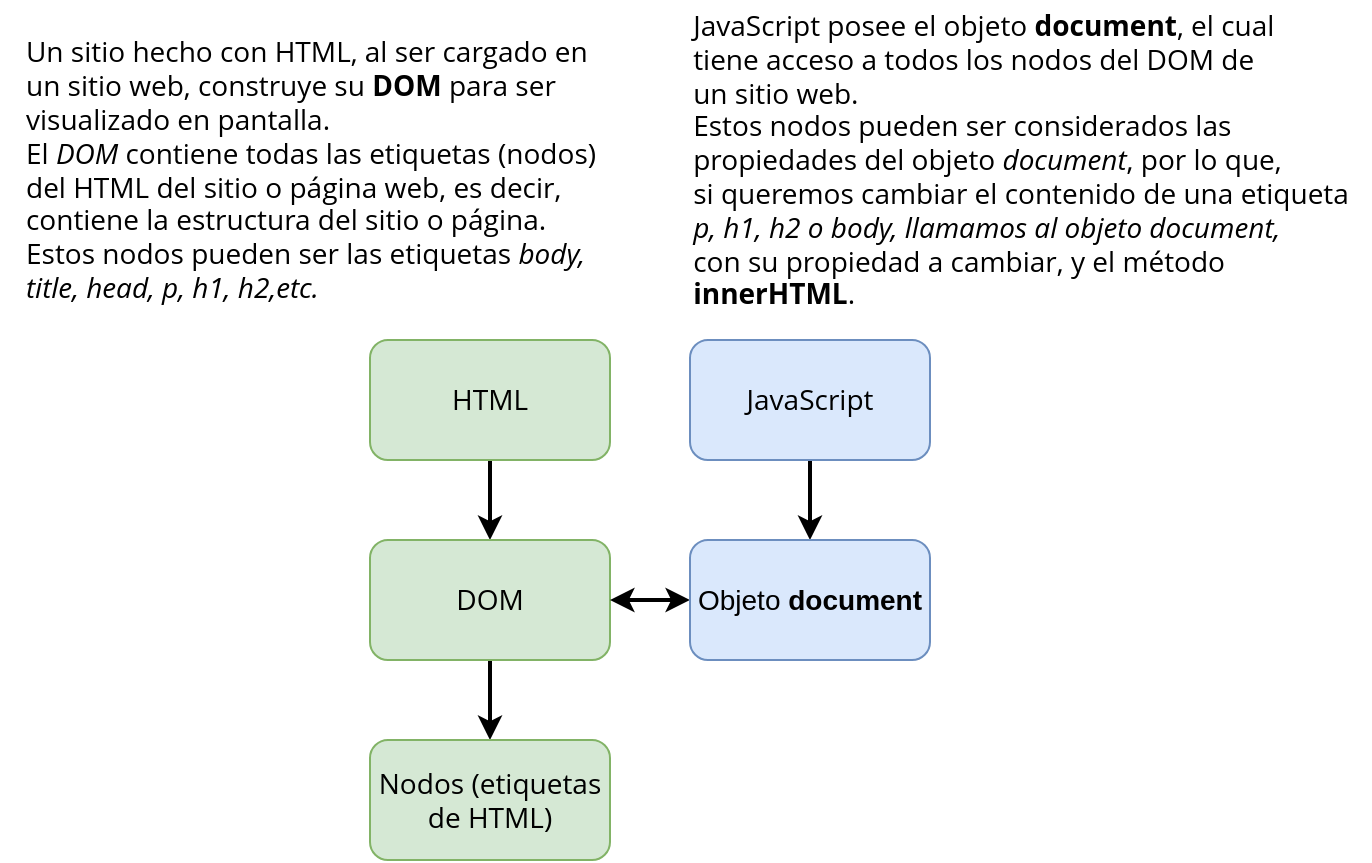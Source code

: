 <mxfile version="20.6.0" type="device"><diagram id="cs-t-FTfFbgrj6Pxzk6q" name="Página-1"><mxGraphModel dx="1374" dy="754" grid="1" gridSize="10" guides="1" tooltips="1" connect="1" arrows="1" fold="1" page="1" pageScale="1" pageWidth="3300" pageHeight="2339" math="0" shadow="0"><root><mxCell id="0"/><mxCell id="1" parent="0"/><mxCell id="rJGj5yqMsFPkwLtpLuc1-8" style="edgeStyle=orthogonalEdgeStyle;rounded=0;orthogonalLoop=1;jettySize=auto;html=1;entryX=0.5;entryY=0;entryDx=0;entryDy=0;fontSize=14;strokeWidth=2;" edge="1" parent="1" source="rJGj5yqMsFPkwLtpLuc1-1" target="rJGj5yqMsFPkwLtpLuc1-2"><mxGeometry relative="1" as="geometry"/></mxCell><mxCell id="rJGj5yqMsFPkwLtpLuc1-1" value="HTML" style="rounded=1;whiteSpace=wrap;html=1;fontSize=14;fontFamily=Open Sans;fontSource=https%3A%2F%2Ffonts.googleapis.com%2Fcss%3Ffamily%3DOpen%2BSans;fillColor=#d5e8d4;strokeColor=#82b366;" vertex="1" parent="1"><mxGeometry x="360" y="200" width="120" height="60" as="geometry"/></mxCell><mxCell id="rJGj5yqMsFPkwLtpLuc1-9" style="edgeStyle=orthogonalEdgeStyle;rounded=0;orthogonalLoop=1;jettySize=auto;html=1;entryX=0.5;entryY=0;entryDx=0;entryDy=0;fontSize=14;strokeWidth=2;" edge="1" parent="1" source="rJGj5yqMsFPkwLtpLuc1-2" target="rJGj5yqMsFPkwLtpLuc1-3"><mxGeometry relative="1" as="geometry"/></mxCell><mxCell id="rJGj5yqMsFPkwLtpLuc1-2" value="DOM" style="rounded=1;whiteSpace=wrap;html=1;fontSize=14;fontFamily=Open Sans;fontSource=https%3A%2F%2Ffonts.googleapis.com%2Fcss%3Ffamily%3DOpen%2BSans;fillColor=#d5e8d4;strokeColor=#82b366;" vertex="1" parent="1"><mxGeometry x="360" y="300" width="120" height="60" as="geometry"/></mxCell><mxCell id="rJGj5yqMsFPkwLtpLuc1-3" value="Nodos (etiquetas de HTML)" style="rounded=1;whiteSpace=wrap;html=1;fontSize=14;fontFamily=Open Sans;fontSource=https%3A%2F%2Ffonts.googleapis.com%2Fcss%3Ffamily%3DOpen%2BSans;fillColor=#d5e8d4;strokeColor=#82b366;" vertex="1" parent="1"><mxGeometry x="360" y="400" width="120" height="60" as="geometry"/></mxCell><mxCell id="rJGj5yqMsFPkwLtpLuc1-10" style="edgeStyle=orthogonalEdgeStyle;rounded=0;orthogonalLoop=1;jettySize=auto;html=1;strokeWidth=2;fontSize=14;" edge="1" parent="1" source="rJGj5yqMsFPkwLtpLuc1-5" target="rJGj5yqMsFPkwLtpLuc1-6"><mxGeometry relative="1" as="geometry"/></mxCell><mxCell id="rJGj5yqMsFPkwLtpLuc1-5" value="JavaScript" style="rounded=1;whiteSpace=wrap;html=1;fontSize=14;fontFamily=Open Sans;fontSource=https%3A%2F%2Ffonts.googleapis.com%2Fcss%3Ffamily%3DOpen%2BSans;fillColor=#dae8fc;strokeColor=#6c8ebf;" vertex="1" parent="1"><mxGeometry x="520" y="200" width="120" height="60" as="geometry"/></mxCell><mxCell id="rJGj5yqMsFPkwLtpLuc1-11" style="edgeStyle=orthogonalEdgeStyle;rounded=0;orthogonalLoop=1;jettySize=auto;html=1;strokeWidth=2;fontSize=14;startArrow=classic;startFill=1;" edge="1" parent="1" source="rJGj5yqMsFPkwLtpLuc1-6" target="rJGj5yqMsFPkwLtpLuc1-2"><mxGeometry relative="1" as="geometry"/></mxCell><mxCell id="rJGj5yqMsFPkwLtpLuc1-6" value="Objeto &lt;b&gt;document&lt;/b&gt;" style="rounded=1;whiteSpace=wrap;html=1;fontSize=14;fillColor=#dae8fc;strokeColor=#6c8ebf;" vertex="1" parent="1"><mxGeometry x="520" y="300" width="120" height="60" as="geometry"/></mxCell><mxCell id="rJGj5yqMsFPkwLtpLuc1-12" value="&lt;div style=&quot;text-align: justify;&quot;&gt;&lt;span style=&quot;background-color: initial;&quot;&gt;Un sitio hecho con HTML, al ser cargado en&lt;/span&gt;&lt;/div&gt;&lt;div style=&quot;text-align: justify;&quot;&gt;&lt;span style=&quot;background-color: initial;&quot;&gt;un sitio web, construye su &lt;/span&gt;&lt;b style=&quot;background-color: initial;&quot;&gt;DOM &lt;/b&gt;&lt;span style=&quot;background-color: initial;&quot;&gt;para ser&lt;/span&gt;&lt;/div&gt;&lt;div style=&quot;text-align: justify;&quot;&gt;&lt;span style=&quot;background-color: initial;&quot;&gt;visualizado en pantalla.&lt;/span&gt;&lt;/div&gt;&lt;div style=&quot;text-align: justify;&quot;&gt;&lt;span style=&quot;background-color: initial;&quot;&gt;El &lt;i&gt;DOM&lt;/i&gt; contiene todas las etiquetas (nodos)&lt;/span&gt;&lt;/div&gt;&lt;div style=&quot;text-align: justify;&quot;&gt;&lt;span style=&quot;background-color: initial;&quot;&gt;del HTML del sitio o página web, es decir,&lt;/span&gt;&lt;/div&gt;&lt;div style=&quot;text-align: justify;&quot;&gt;&lt;span style=&quot;background-color: initial;&quot;&gt;contiene la estructura del sitio o página.&lt;/span&gt;&lt;/div&gt;&lt;div style=&quot;text-align: justify;&quot;&gt;&lt;span style=&quot;background-color: initial;&quot;&gt;Estos nodos pueden ser las etiquetas &lt;/span&gt;&lt;i style=&quot;background-color: initial;&quot;&gt;body,&lt;/i&gt;&lt;/div&gt;&lt;i&gt;&lt;div style=&quot;text-align: justify;&quot;&gt;&lt;i style=&quot;background-color: initial;&quot;&gt;title, head, p, h1, h2,&lt;/i&gt;&lt;span style=&quot;background-color: initial;&quot;&gt;etc.&lt;/span&gt;&lt;/div&gt;&lt;/i&gt;" style="text;html=1;align=center;verticalAlign=middle;resizable=0;points=[];autosize=1;strokeColor=none;fillColor=none;fontSize=14;fontFamily=Open Sans;" vertex="1" parent="1"><mxGeometry x="175" y="40" width="310" height="150" as="geometry"/></mxCell><mxCell id="rJGj5yqMsFPkwLtpLuc1-13" value="&lt;div style=&quot;text-align: justify;&quot;&gt;&lt;span style=&quot;background-color: initial;&quot;&gt;JavaScript posee el objeto &lt;/span&gt;&lt;b style=&quot;background-color: initial;&quot;&gt;document&lt;/b&gt;&lt;span style=&quot;background-color: initial;&quot;&gt;, el cual&lt;/span&gt;&lt;/div&gt;&lt;div style=&quot;text-align: justify;&quot;&gt;&lt;span style=&quot;background-color: initial;&quot;&gt;tiene acceso a todos los nodos del DOM de&lt;/span&gt;&lt;/div&gt;&lt;div style=&quot;text-align: justify;&quot;&gt;&lt;span style=&quot;background-color: initial;&quot;&gt;un sitio web.&lt;/span&gt;&lt;/div&gt;&lt;div style=&quot;text-align: justify;&quot;&gt;&lt;span style=&quot;background-color: initial;&quot;&gt;Estos nodos pueden ser considerados las&lt;/span&gt;&lt;/div&gt;&lt;div style=&quot;text-align: justify;&quot;&gt;&lt;span style=&quot;background-color: initial;&quot;&gt;propiedades del objeto &lt;/span&gt;&lt;i style=&quot;background-color: initial;&quot;&gt;document&lt;/i&gt;&lt;span style=&quot;background-color: initial;&quot;&gt;, por lo que,&lt;/span&gt;&lt;/div&gt;&lt;div style=&quot;text-align: justify;&quot;&gt;&lt;span style=&quot;background-color: initial;&quot;&gt;si queremos cambiar el contenido de una etiqueta&lt;/span&gt;&lt;/div&gt;&lt;i&gt;&lt;div style=&quot;text-align: justify;&quot;&gt;&lt;i style=&quot;background-color: initial;&quot;&gt;p, h1, h2&lt;/i&gt;&lt;span style=&quot;background-color: initial;&quot;&gt;&amp;nbsp;o &lt;/span&gt;&lt;i style=&quot;background-color: initial;&quot;&gt;body&lt;/i&gt;&lt;span style=&quot;background-color: initial;&quot;&gt;, llamamos al objeto document,&lt;/span&gt;&lt;/div&gt;&lt;/i&gt;&lt;div style=&quot;text-align: justify;&quot;&gt;&lt;span style=&quot;background-color: initial;&quot;&gt;con su propiedad a cambiar, y el método&lt;/span&gt;&lt;/div&gt;&lt;b&gt;&lt;div style=&quot;text-align: justify;&quot;&gt;&lt;b style=&quot;background-color: initial;&quot;&gt;innerHTML&lt;/b&gt;&lt;span style=&quot;background-color: initial; font-weight: normal;&quot;&gt;.&lt;/span&gt;&lt;/div&gt;&lt;/b&gt;" style="text;html=1;align=center;verticalAlign=middle;resizable=0;points=[];autosize=1;strokeColor=none;fillColor=none;fontSize=14;fontFamily=Open Sans;" vertex="1" parent="1"><mxGeometry x="510" y="30" width="350" height="160" as="geometry"/></mxCell></root></mxGraphModel></diagram></mxfile>